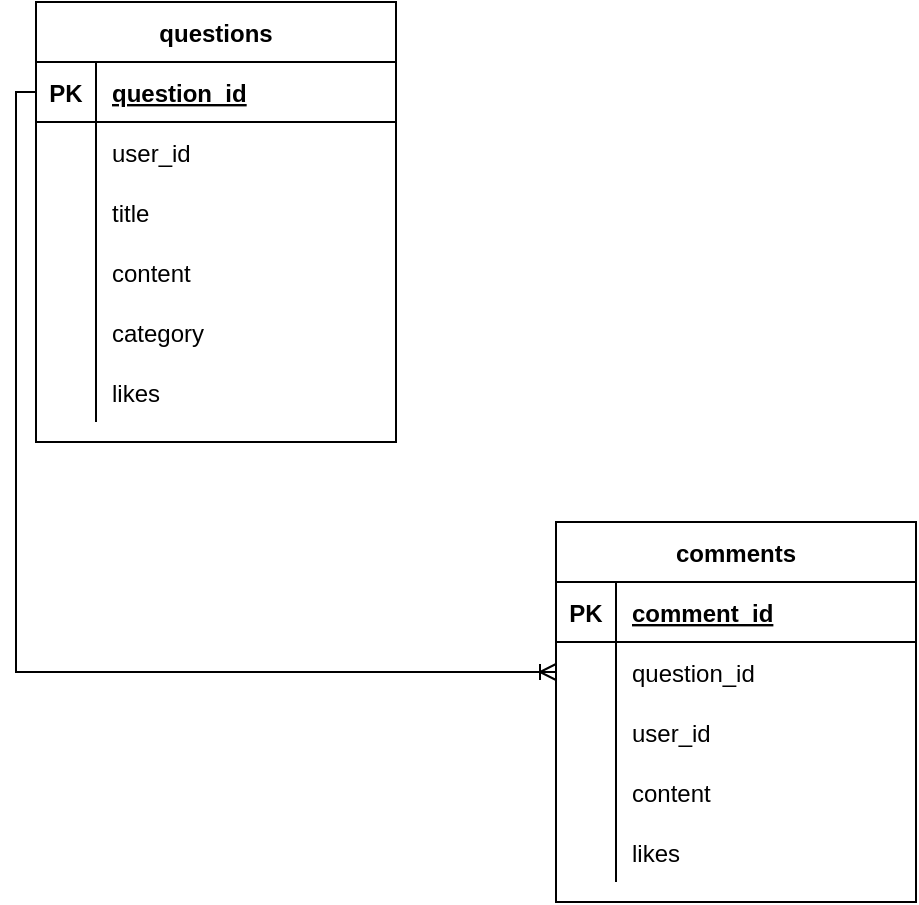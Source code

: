 <mxfile version="20.5.1" type="github"><diagram id="RFd8QGuECo9EdNKg9xls" name="Page-1"><mxGraphModel dx="798" dy="806" grid="1" gridSize="10" guides="1" tooltips="1" connect="1" arrows="1" fold="1" page="1" pageScale="1" pageWidth="827" pageHeight="1169" math="0" shadow="0"><root><mxCell id="0"/><mxCell id="1" parent="0"/><mxCell id="llsdPQXqJfwskaZeHmJt-1" value="questions" style="shape=table;startSize=30;container=1;collapsible=1;childLayout=tableLayout;fixedRows=1;rowLines=0;fontStyle=1;align=center;resizeLast=1;" vertex="1" parent="1"><mxGeometry x="40" y="120" width="180" height="220" as="geometry"/></mxCell><mxCell id="llsdPQXqJfwskaZeHmJt-2" value="" style="shape=tableRow;horizontal=0;startSize=0;swimlaneHead=0;swimlaneBody=0;fillColor=none;collapsible=0;dropTarget=0;points=[[0,0.5],[1,0.5]];portConstraint=eastwest;top=0;left=0;right=0;bottom=1;" vertex="1" parent="llsdPQXqJfwskaZeHmJt-1"><mxGeometry y="30" width="180" height="30" as="geometry"/></mxCell><mxCell id="llsdPQXqJfwskaZeHmJt-3" value="PK" style="shape=partialRectangle;connectable=0;fillColor=none;top=0;left=0;bottom=0;right=0;fontStyle=1;overflow=hidden;" vertex="1" parent="llsdPQXqJfwskaZeHmJt-2"><mxGeometry width="30" height="30" as="geometry"><mxRectangle width="30" height="30" as="alternateBounds"/></mxGeometry></mxCell><mxCell id="llsdPQXqJfwskaZeHmJt-4" value="question_id" style="shape=partialRectangle;connectable=0;fillColor=none;top=0;left=0;bottom=0;right=0;align=left;spacingLeft=6;fontStyle=5;overflow=hidden;" vertex="1" parent="llsdPQXqJfwskaZeHmJt-2"><mxGeometry x="30" width="150" height="30" as="geometry"><mxRectangle width="150" height="30" as="alternateBounds"/></mxGeometry></mxCell><mxCell id="llsdPQXqJfwskaZeHmJt-5" value="" style="shape=tableRow;horizontal=0;startSize=0;swimlaneHead=0;swimlaneBody=0;fillColor=none;collapsible=0;dropTarget=0;points=[[0,0.5],[1,0.5]];portConstraint=eastwest;top=0;left=0;right=0;bottom=0;" vertex="1" parent="llsdPQXqJfwskaZeHmJt-1"><mxGeometry y="60" width="180" height="30" as="geometry"/></mxCell><mxCell id="llsdPQXqJfwskaZeHmJt-6" value="" style="shape=partialRectangle;connectable=0;fillColor=none;top=0;left=0;bottom=0;right=0;editable=1;overflow=hidden;" vertex="1" parent="llsdPQXqJfwskaZeHmJt-5"><mxGeometry width="30" height="30" as="geometry"><mxRectangle width="30" height="30" as="alternateBounds"/></mxGeometry></mxCell><mxCell id="llsdPQXqJfwskaZeHmJt-7" value="user_id" style="shape=partialRectangle;connectable=0;fillColor=none;top=0;left=0;bottom=0;right=0;align=left;spacingLeft=6;overflow=hidden;" vertex="1" parent="llsdPQXqJfwskaZeHmJt-5"><mxGeometry x="30" width="150" height="30" as="geometry"><mxRectangle width="150" height="30" as="alternateBounds"/></mxGeometry></mxCell><mxCell id="llsdPQXqJfwskaZeHmJt-8" value="" style="shape=tableRow;horizontal=0;startSize=0;swimlaneHead=0;swimlaneBody=0;fillColor=none;collapsible=0;dropTarget=0;points=[[0,0.5],[1,0.5]];portConstraint=eastwest;top=0;left=0;right=0;bottom=0;" vertex="1" parent="llsdPQXqJfwskaZeHmJt-1"><mxGeometry y="90" width="180" height="30" as="geometry"/></mxCell><mxCell id="llsdPQXqJfwskaZeHmJt-9" value="" style="shape=partialRectangle;connectable=0;fillColor=none;top=0;left=0;bottom=0;right=0;editable=1;overflow=hidden;" vertex="1" parent="llsdPQXqJfwskaZeHmJt-8"><mxGeometry width="30" height="30" as="geometry"><mxRectangle width="30" height="30" as="alternateBounds"/></mxGeometry></mxCell><mxCell id="llsdPQXqJfwskaZeHmJt-10" value="title" style="shape=partialRectangle;connectable=0;fillColor=none;top=0;left=0;bottom=0;right=0;align=left;spacingLeft=6;overflow=hidden;" vertex="1" parent="llsdPQXqJfwskaZeHmJt-8"><mxGeometry x="30" width="150" height="30" as="geometry"><mxRectangle width="150" height="30" as="alternateBounds"/></mxGeometry></mxCell><mxCell id="llsdPQXqJfwskaZeHmJt-11" value="" style="shape=tableRow;horizontal=0;startSize=0;swimlaneHead=0;swimlaneBody=0;fillColor=none;collapsible=0;dropTarget=0;points=[[0,0.5],[1,0.5]];portConstraint=eastwest;top=0;left=0;right=0;bottom=0;" vertex="1" parent="llsdPQXqJfwskaZeHmJt-1"><mxGeometry y="120" width="180" height="30" as="geometry"/></mxCell><mxCell id="llsdPQXqJfwskaZeHmJt-12" value="" style="shape=partialRectangle;connectable=0;fillColor=none;top=0;left=0;bottom=0;right=0;editable=1;overflow=hidden;" vertex="1" parent="llsdPQXqJfwskaZeHmJt-11"><mxGeometry width="30" height="30" as="geometry"><mxRectangle width="30" height="30" as="alternateBounds"/></mxGeometry></mxCell><mxCell id="llsdPQXqJfwskaZeHmJt-13" value="content" style="shape=partialRectangle;connectable=0;fillColor=none;top=0;left=0;bottom=0;right=0;align=left;spacingLeft=6;overflow=hidden;" vertex="1" parent="llsdPQXqJfwskaZeHmJt-11"><mxGeometry x="30" width="150" height="30" as="geometry"><mxRectangle width="150" height="30" as="alternateBounds"/></mxGeometry></mxCell><mxCell id="llsdPQXqJfwskaZeHmJt-14" value="" style="shape=tableRow;horizontal=0;startSize=0;swimlaneHead=0;swimlaneBody=0;fillColor=none;collapsible=0;dropTarget=0;points=[[0,0.5],[1,0.5]];portConstraint=eastwest;top=0;left=0;right=0;bottom=0;" vertex="1" parent="llsdPQXqJfwskaZeHmJt-1"><mxGeometry y="150" width="180" height="30" as="geometry"/></mxCell><mxCell id="llsdPQXqJfwskaZeHmJt-15" value="" style="shape=partialRectangle;connectable=0;fillColor=none;top=0;left=0;bottom=0;right=0;editable=1;overflow=hidden;" vertex="1" parent="llsdPQXqJfwskaZeHmJt-14"><mxGeometry width="30" height="30" as="geometry"><mxRectangle width="30" height="30" as="alternateBounds"/></mxGeometry></mxCell><mxCell id="llsdPQXqJfwskaZeHmJt-16" value="category" style="shape=partialRectangle;connectable=0;fillColor=none;top=0;left=0;bottom=0;right=0;align=left;spacingLeft=6;overflow=hidden;" vertex="1" parent="llsdPQXqJfwskaZeHmJt-14"><mxGeometry x="30" width="150" height="30" as="geometry"><mxRectangle width="150" height="30" as="alternateBounds"/></mxGeometry></mxCell><mxCell id="llsdPQXqJfwskaZeHmJt-88" value="" style="shape=tableRow;horizontal=0;startSize=0;swimlaneHead=0;swimlaneBody=0;fillColor=none;collapsible=0;dropTarget=0;points=[[0,0.5],[1,0.5]];portConstraint=eastwest;top=0;left=0;right=0;bottom=0;" vertex="1" parent="llsdPQXqJfwskaZeHmJt-1"><mxGeometry y="180" width="180" height="30" as="geometry"/></mxCell><mxCell id="llsdPQXqJfwskaZeHmJt-89" value="" style="shape=partialRectangle;connectable=0;fillColor=none;top=0;left=0;bottom=0;right=0;editable=1;overflow=hidden;" vertex="1" parent="llsdPQXqJfwskaZeHmJt-88"><mxGeometry width="30" height="30" as="geometry"><mxRectangle width="30" height="30" as="alternateBounds"/></mxGeometry></mxCell><mxCell id="llsdPQXqJfwskaZeHmJt-90" value="likes" style="shape=partialRectangle;connectable=0;fillColor=none;top=0;left=0;bottom=0;right=0;align=left;spacingLeft=6;overflow=hidden;" vertex="1" parent="llsdPQXqJfwskaZeHmJt-88"><mxGeometry x="30" width="150" height="30" as="geometry"><mxRectangle width="150" height="30" as="alternateBounds"/></mxGeometry></mxCell><mxCell id="llsdPQXqJfwskaZeHmJt-70" value="comments" style="shape=table;startSize=30;container=1;collapsible=1;childLayout=tableLayout;fixedRows=1;rowLines=0;fontStyle=1;align=center;resizeLast=1;" vertex="1" parent="1"><mxGeometry x="300" y="380" width="180" height="190" as="geometry"/></mxCell><mxCell id="llsdPQXqJfwskaZeHmJt-71" value="" style="shape=tableRow;horizontal=0;startSize=0;swimlaneHead=0;swimlaneBody=0;fillColor=none;collapsible=0;dropTarget=0;points=[[0,0.5],[1,0.5]];portConstraint=eastwest;top=0;left=0;right=0;bottom=1;" vertex="1" parent="llsdPQXqJfwskaZeHmJt-70"><mxGeometry y="30" width="180" height="30" as="geometry"/></mxCell><mxCell id="llsdPQXqJfwskaZeHmJt-72" value="PK" style="shape=partialRectangle;connectable=0;fillColor=none;top=0;left=0;bottom=0;right=0;fontStyle=1;overflow=hidden;" vertex="1" parent="llsdPQXqJfwskaZeHmJt-71"><mxGeometry width="30" height="30" as="geometry"><mxRectangle width="30" height="30" as="alternateBounds"/></mxGeometry></mxCell><mxCell id="llsdPQXqJfwskaZeHmJt-73" value="comment_id" style="shape=partialRectangle;connectable=0;fillColor=none;top=0;left=0;bottom=0;right=0;align=left;spacingLeft=6;fontStyle=5;overflow=hidden;" vertex="1" parent="llsdPQXqJfwskaZeHmJt-71"><mxGeometry x="30" width="150" height="30" as="geometry"><mxRectangle width="150" height="30" as="alternateBounds"/></mxGeometry></mxCell><mxCell id="llsdPQXqJfwskaZeHmJt-74" value="" style="shape=tableRow;horizontal=0;startSize=0;swimlaneHead=0;swimlaneBody=0;fillColor=none;collapsible=0;dropTarget=0;points=[[0,0.5],[1,0.5]];portConstraint=eastwest;top=0;left=0;right=0;bottom=0;" vertex="1" parent="llsdPQXqJfwskaZeHmJt-70"><mxGeometry y="60" width="180" height="30" as="geometry"/></mxCell><mxCell id="llsdPQXqJfwskaZeHmJt-75" value="" style="shape=partialRectangle;connectable=0;fillColor=none;top=0;left=0;bottom=0;right=0;editable=1;overflow=hidden;" vertex="1" parent="llsdPQXqJfwskaZeHmJt-74"><mxGeometry width="30" height="30" as="geometry"><mxRectangle width="30" height="30" as="alternateBounds"/></mxGeometry></mxCell><mxCell id="llsdPQXqJfwskaZeHmJt-76" value="question_id" style="shape=partialRectangle;connectable=0;fillColor=none;top=0;left=0;bottom=0;right=0;align=left;spacingLeft=6;overflow=hidden;" vertex="1" parent="llsdPQXqJfwskaZeHmJt-74"><mxGeometry x="30" width="150" height="30" as="geometry"><mxRectangle width="150" height="30" as="alternateBounds"/></mxGeometry></mxCell><mxCell id="llsdPQXqJfwskaZeHmJt-77" value="" style="shape=tableRow;horizontal=0;startSize=0;swimlaneHead=0;swimlaneBody=0;fillColor=none;collapsible=0;dropTarget=0;points=[[0,0.5],[1,0.5]];portConstraint=eastwest;top=0;left=0;right=0;bottom=0;" vertex="1" parent="llsdPQXqJfwskaZeHmJt-70"><mxGeometry y="90" width="180" height="30" as="geometry"/></mxCell><mxCell id="llsdPQXqJfwskaZeHmJt-78" value="" style="shape=partialRectangle;connectable=0;fillColor=none;top=0;left=0;bottom=0;right=0;editable=1;overflow=hidden;" vertex="1" parent="llsdPQXqJfwskaZeHmJt-77"><mxGeometry width="30" height="30" as="geometry"><mxRectangle width="30" height="30" as="alternateBounds"/></mxGeometry></mxCell><mxCell id="llsdPQXqJfwskaZeHmJt-79" value="user_id" style="shape=partialRectangle;connectable=0;fillColor=none;top=0;left=0;bottom=0;right=0;align=left;spacingLeft=6;overflow=hidden;" vertex="1" parent="llsdPQXqJfwskaZeHmJt-77"><mxGeometry x="30" width="150" height="30" as="geometry"><mxRectangle width="150" height="30" as="alternateBounds"/></mxGeometry></mxCell><mxCell id="llsdPQXqJfwskaZeHmJt-83" value="" style="shape=tableRow;horizontal=0;startSize=0;swimlaneHead=0;swimlaneBody=0;fillColor=none;collapsible=0;dropTarget=0;points=[[0,0.5],[1,0.5]];portConstraint=eastwest;top=0;left=0;right=0;bottom=0;" vertex="1" parent="llsdPQXqJfwskaZeHmJt-70"><mxGeometry y="120" width="180" height="30" as="geometry"/></mxCell><mxCell id="llsdPQXqJfwskaZeHmJt-84" value="" style="shape=partialRectangle;connectable=0;fillColor=none;top=0;left=0;bottom=0;right=0;editable=1;overflow=hidden;" vertex="1" parent="llsdPQXqJfwskaZeHmJt-83"><mxGeometry width="30" height="30" as="geometry"><mxRectangle width="30" height="30" as="alternateBounds"/></mxGeometry></mxCell><mxCell id="llsdPQXqJfwskaZeHmJt-85" value="content" style="shape=partialRectangle;connectable=0;fillColor=none;top=0;left=0;bottom=0;right=0;align=left;spacingLeft=6;overflow=hidden;" vertex="1" parent="llsdPQXqJfwskaZeHmJt-83"><mxGeometry x="30" width="150" height="30" as="geometry"><mxRectangle width="150" height="30" as="alternateBounds"/></mxGeometry></mxCell><mxCell id="llsdPQXqJfwskaZeHmJt-91" value="" style="shape=tableRow;horizontal=0;startSize=0;swimlaneHead=0;swimlaneBody=0;fillColor=none;collapsible=0;dropTarget=0;points=[[0,0.5],[1,0.5]];portConstraint=eastwest;top=0;left=0;right=0;bottom=0;" vertex="1" parent="llsdPQXqJfwskaZeHmJt-70"><mxGeometry y="150" width="180" height="30" as="geometry"/></mxCell><mxCell id="llsdPQXqJfwskaZeHmJt-92" value="" style="shape=partialRectangle;connectable=0;fillColor=none;top=0;left=0;bottom=0;right=0;editable=1;overflow=hidden;" vertex="1" parent="llsdPQXqJfwskaZeHmJt-91"><mxGeometry width="30" height="30" as="geometry"><mxRectangle width="30" height="30" as="alternateBounds"/></mxGeometry></mxCell><mxCell id="llsdPQXqJfwskaZeHmJt-93" value="likes" style="shape=partialRectangle;connectable=0;fillColor=none;top=0;left=0;bottom=0;right=0;align=left;spacingLeft=6;overflow=hidden;" vertex="1" parent="llsdPQXqJfwskaZeHmJt-91"><mxGeometry x="30" width="150" height="30" as="geometry"><mxRectangle width="150" height="30" as="alternateBounds"/></mxGeometry></mxCell><mxCell id="llsdPQXqJfwskaZeHmJt-94" value="" style="edgeStyle=orthogonalEdgeStyle;fontSize=12;html=1;endArrow=ERoneToMany;rounded=0;entryX=0;entryY=0.5;entryDx=0;entryDy=0;exitX=0;exitY=0.5;exitDx=0;exitDy=0;" edge="1" parent="1" source="llsdPQXqJfwskaZeHmJt-2" target="llsdPQXqJfwskaZeHmJt-74"><mxGeometry width="100" height="100" relative="1" as="geometry"><mxPoint x="20" y="170" as="sourcePoint"/><mxPoint x="160" y="500" as="targetPoint"/></mxGeometry></mxCell></root></mxGraphModel></diagram></mxfile>